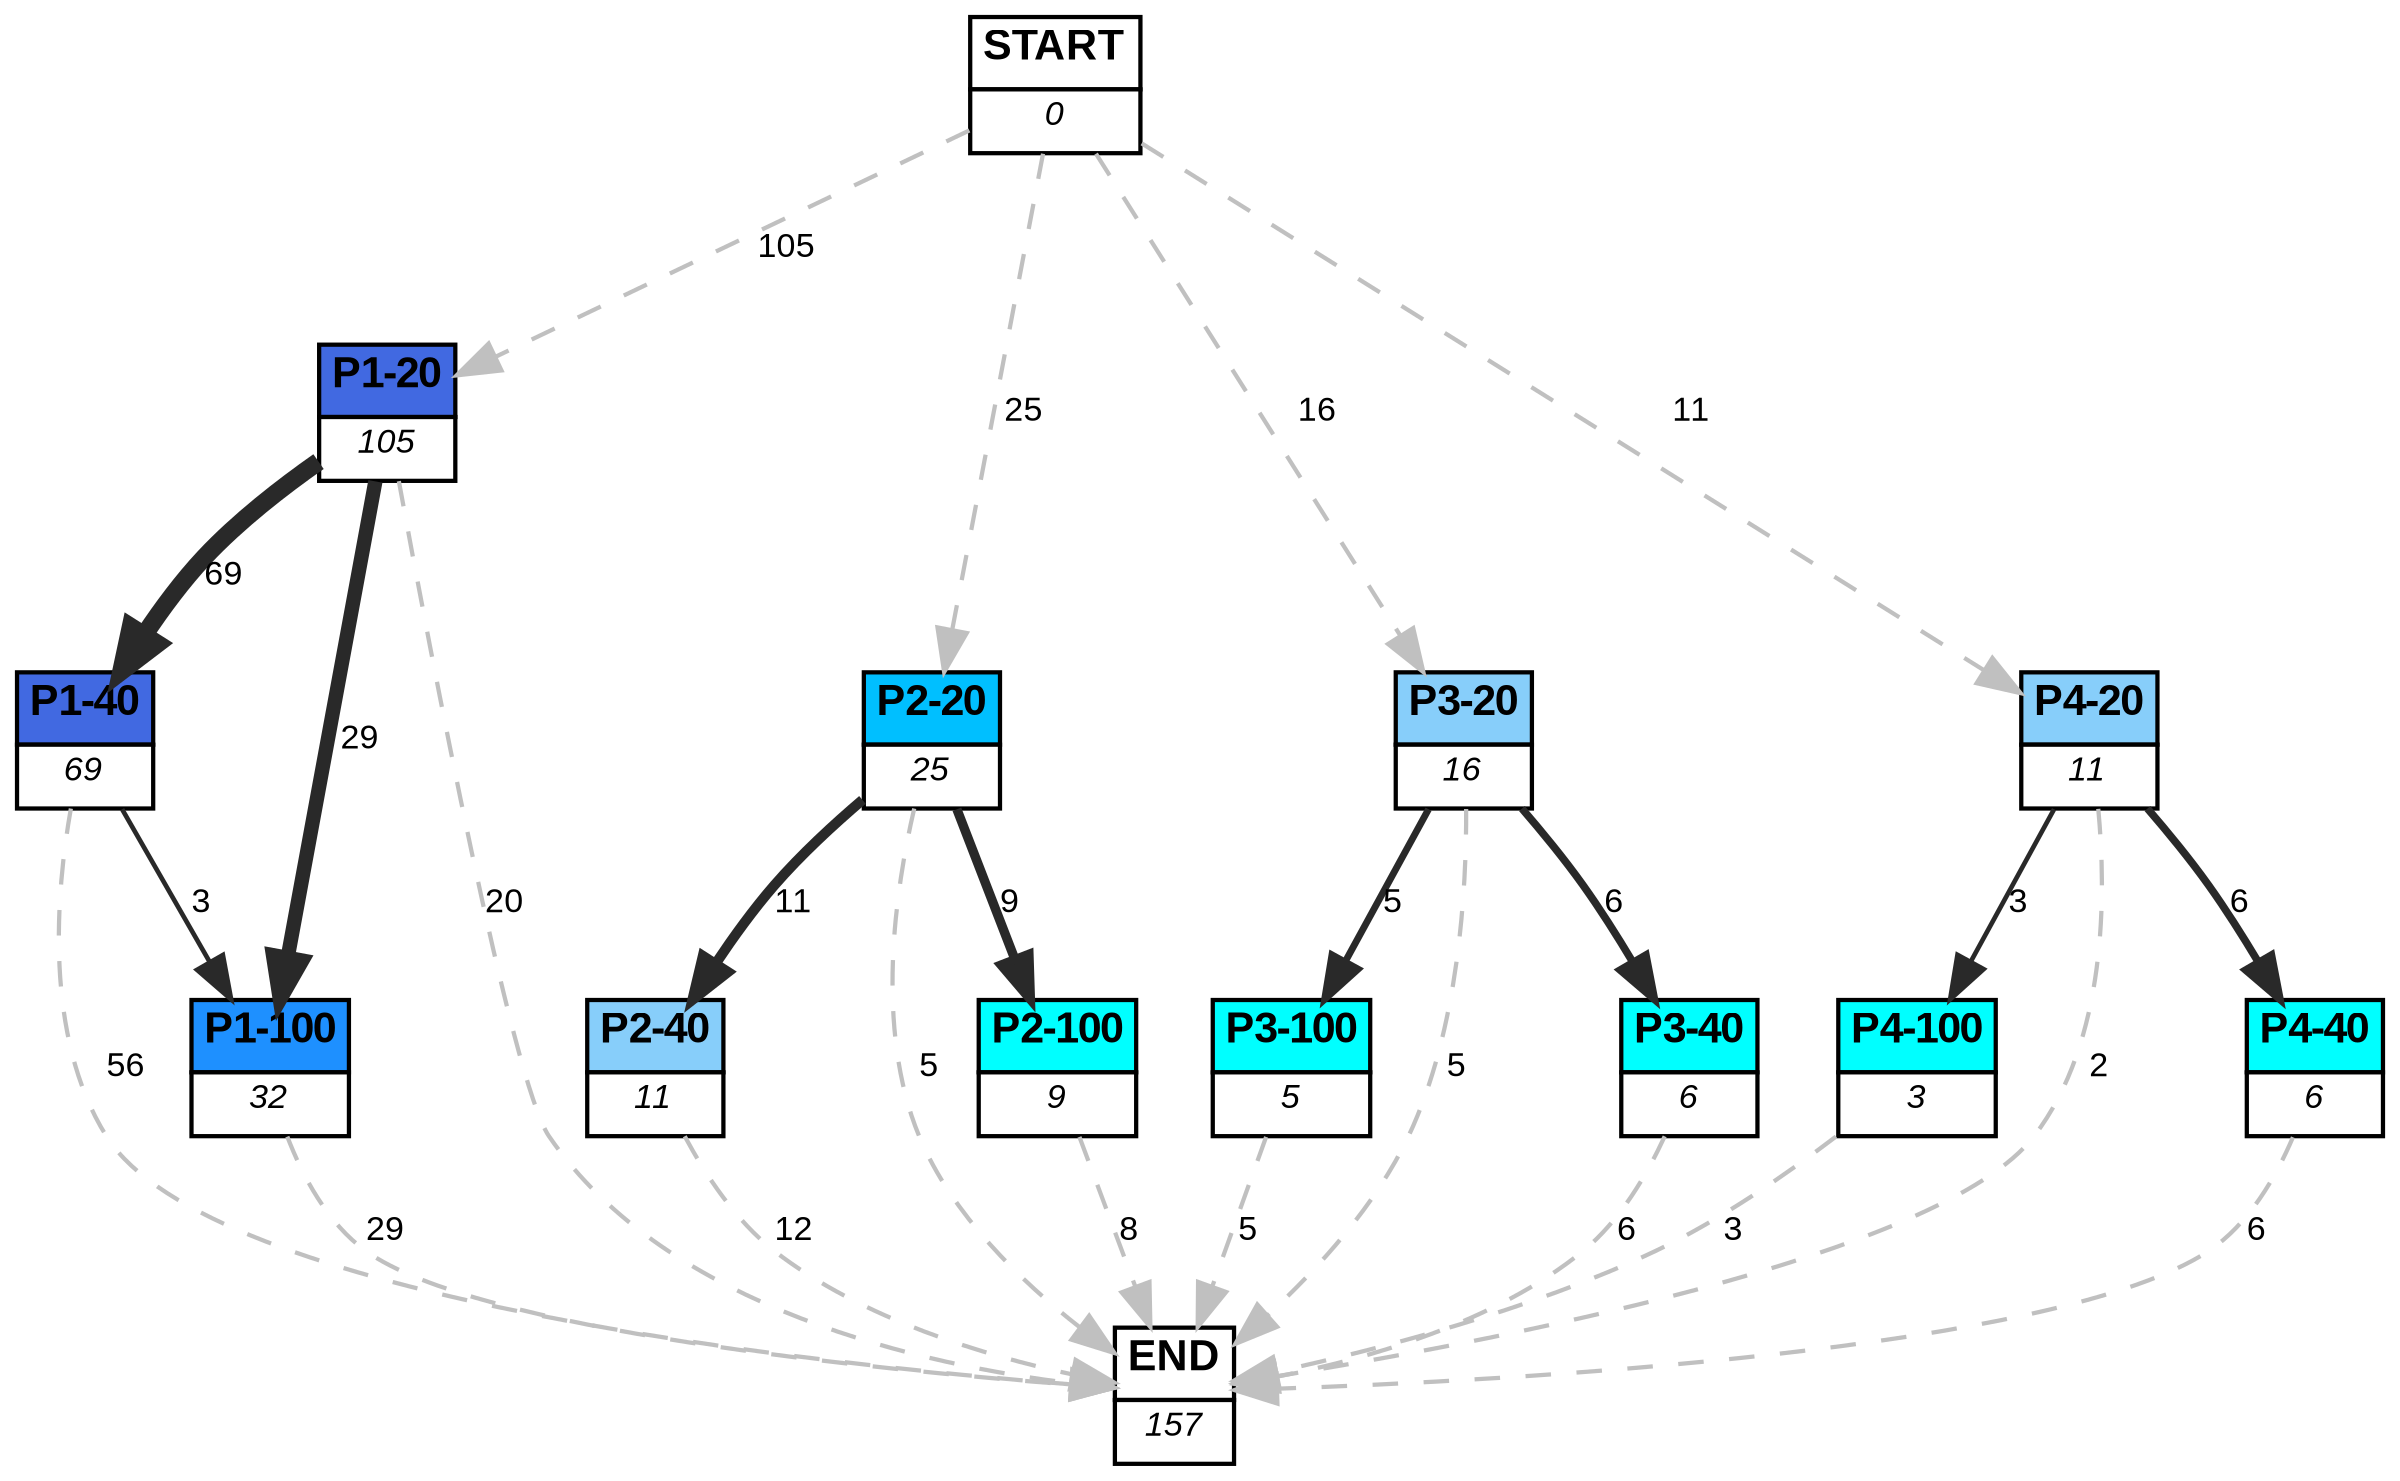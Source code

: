 digraph graphname {
	dpi = 150
	size="16,11!";
	margin = 0;
"P1-20" [shape=plain, label=<<table border="0" cellborder="1" cellspacing="0"><tr><td bgcolor="royalblue"><FONT face="Arial" POINT-SIZE="10"><b>P1-20</b></FONT></td></tr><tr><td bgcolor="white"><FONT face="Arial" POINT-SIZE="8"><i>105</i></FONT></td></tr></table>>]
"P1-40" [shape=plain, label=<<table border="0" cellborder="1" cellspacing="0"><tr><td bgcolor="royalblue"><FONT face="Arial" POINT-SIZE="10"><b>P1-40</b></FONT></td></tr><tr><td bgcolor="white"><FONT face="Arial" POINT-SIZE="8"><i>69</i></FONT></td></tr></table>>]
"P1-100" [shape=plain, label=<<table border="0" cellborder="1" cellspacing="0"><tr><td bgcolor="dodgerblue"><FONT face="Arial" POINT-SIZE="10"><b>P1-100</b></FONT></td></tr><tr><td bgcolor="white"><FONT face="Arial" POINT-SIZE="8"><i>32</i></FONT></td></tr></table>>]
"P2-20" [shape=plain, label=<<table border="0" cellborder="1" cellspacing="0"><tr><td bgcolor="deepskyblue"><FONT face="Arial" POINT-SIZE="10"><b>P2-20</b></FONT></td></tr><tr><td bgcolor="white"><FONT face="Arial" POINT-SIZE="8"><i>25</i></FONT></td></tr></table>>]
"P2-100" [shape=plain, label=<<table border="0" cellborder="1" cellspacing="0"><tr><td bgcolor="aqua"><FONT face="Arial" POINT-SIZE="10"><b>P2-100</b></FONT></td></tr><tr><td bgcolor="white"><FONT face="Arial" POINT-SIZE="8"><i>9</i></FONT></td></tr></table>>]
"P2-40" [shape=plain, label=<<table border="0" cellborder="1" cellspacing="0"><tr><td bgcolor="lightskyblue"><FONT face="Arial" POINT-SIZE="10"><b>P2-40</b></FONT></td></tr><tr><td bgcolor="white"><FONT face="Arial" POINT-SIZE="8"><i>11</i></FONT></td></tr></table>>]
"P3-20" [shape=plain, label=<<table border="0" cellborder="1" cellspacing="0"><tr><td bgcolor="lightskyblue"><FONT face="Arial" POINT-SIZE="10"><b>P3-20</b></FONT></td></tr><tr><td bgcolor="white"><FONT face="Arial" POINT-SIZE="8"><i>16</i></FONT></td></tr></table>>]
"P3-40" [shape=plain, label=<<table border="0" cellborder="1" cellspacing="0"><tr><td bgcolor="aqua"><FONT face="Arial" POINT-SIZE="10"><b>P3-40</b></FONT></td></tr><tr><td bgcolor="white"><FONT face="Arial" POINT-SIZE="8"><i>6</i></FONT></td></tr></table>>]
"P3-100" [shape=plain, label=<<table border="0" cellborder="1" cellspacing="0"><tr><td bgcolor="aqua"><FONT face="Arial" POINT-SIZE="10"><b>P3-100</b></FONT></td></tr><tr><td bgcolor="white"><FONT face="Arial" POINT-SIZE="8"><i>5</i></FONT></td></tr></table>>]
"P4-20" [shape=plain, label=<<table border="0" cellborder="1" cellspacing="0"><tr><td bgcolor="lightskyblue"><FONT face="Arial" POINT-SIZE="10"><b>P4-20</b></FONT></td></tr><tr><td bgcolor="white"><FONT face="Arial" POINT-SIZE="8"><i>11</i></FONT></td></tr></table>>]
"P4-40" [shape=plain, label=<<table border="0" cellborder="1" cellspacing="0"><tr><td bgcolor="aqua"><FONT face="Arial" POINT-SIZE="10"><b>P4-40</b></FONT></td></tr><tr><td bgcolor="white"><FONT face="Arial" POINT-SIZE="8"><i>6</i></FONT></td></tr></table>>]
"P4-100" [shape=plain, label=<<table border="0" cellborder="1" cellspacing="0"><tr><td bgcolor="aqua"><FONT face="Arial" POINT-SIZE="10"><b>P4-100</b></FONT></td></tr><tr><td bgcolor="white"><FONT face="Arial" POINT-SIZE="8"><i>3</i></FONT></td></tr></table>>]
"START" [shape=plain, label=<<table border="0" cellborder="1" cellspacing="0"><tr><td bgcolor="white"><FONT face="Arial" POINT-SIZE="10"><b>START</b></FONT></td></tr><tr><td bgcolor="white"><FONT face="Arial" POINT-SIZE="8"><i>0</i></FONT></td></tr></table>>]
"END" [shape=plain, label=<<table border="0" cellborder="1" cellspacing="0"><tr><td bgcolor="white"><FONT face="Arial" POINT-SIZE="10"><b>END</b></FONT></td></tr><tr><td bgcolor="white"><FONT face="Arial" POINT-SIZE="8"><i>157</i></FONT></td></tr></table>>]
"P1-20" -> "P1-40" [ color=grey16 penwidth = "4.23410650459726"label ="69" labelfloat=false fontname="Arial" fontsize=8]
"P1-20" -> "P1-100" [ color=grey16 penwidth = "3.367295829986474"label ="29" labelfloat=false fontname="Arial" fontsize=8]
"P1-20" -> "END" [ style = dashed color=grey label ="20" labelfloat=false fontname="Arial" fontsize=8]
"P1-40" -> "P1-100" [ color=grey16 penwidth = "1.0986122886681098"label ="3" labelfloat=false fontname="Arial" fontsize=8]
"P1-40" -> "END" [ style = dashed color=grey label ="56" labelfloat=false fontname="Arial" fontsize=8]
"P1-100" -> "END" [ style = dashed color=grey label ="29" labelfloat=false fontname="Arial" fontsize=8]
"P2-20" -> "P2-100" [ color=grey16 penwidth = "2.1972245773362196"label ="9" labelfloat=false fontname="Arial" fontsize=8]
"P2-20" -> "P2-40" [ color=grey16 penwidth = "2.3978952727983707"label ="11" labelfloat=false fontname="Arial" fontsize=8]
"P2-20" -> "END" [ style = dashed color=grey label ="5" labelfloat=false fontname="Arial" fontsize=8]
"P2-100" -> "END" [ style = dashed color=grey label ="8" labelfloat=false fontname="Arial" fontsize=8]
"P2-40" -> "END" [ style = dashed color=grey label ="12" labelfloat=false fontname="Arial" fontsize=8]
"P3-20" -> "P3-40" [ color=grey16 penwidth = "1.791759469228055"label ="6" labelfloat=false fontname="Arial" fontsize=8]
"P3-20" -> "P3-100" [ color=grey16 penwidth = "1.6094379124341003"label ="5" labelfloat=false fontname="Arial" fontsize=8]
"P3-20" -> "END" [ style = dashed color=grey label ="5" labelfloat=false fontname="Arial" fontsize=8]
"P3-40" -> "END" [ style = dashed color=grey label ="6" labelfloat=false fontname="Arial" fontsize=8]
"P3-100" -> "END" [ style = dashed color=grey label ="5" labelfloat=false fontname="Arial" fontsize=8]
"P4-20" -> "P4-40" [ color=grey16 penwidth = "1.791759469228055"label ="6" labelfloat=false fontname="Arial" fontsize=8]
"P4-20" -> "P4-100" [ color=grey16 penwidth = "1.0986122886681098"label ="3" labelfloat=false fontname="Arial" fontsize=8]
"P4-20" -> "END" [ style = dashed color=grey label ="2" labelfloat=false fontname="Arial" fontsize=8]
"P4-40" -> "END" [ style = dashed color=grey label ="6" labelfloat=false fontname="Arial" fontsize=8]
"P4-100" -> "END" [ style = dashed color=grey label ="3" labelfloat=false fontname="Arial" fontsize=8]
"START" -> "P1-20" [ style = dashed color=grey label ="105" labelfloat=false fontname="Arial" fontsize=8]
"START" -> "P2-20" [ style = dashed color=grey label ="25" labelfloat=false fontname="Arial" fontsize=8]
"START" -> "P3-20" [ style = dashed color=grey label ="16" labelfloat=false fontname="Arial" fontsize=8]
"START" -> "P4-20" [ style = dashed color=grey label ="11" labelfloat=false fontname="Arial" fontsize=8]
}